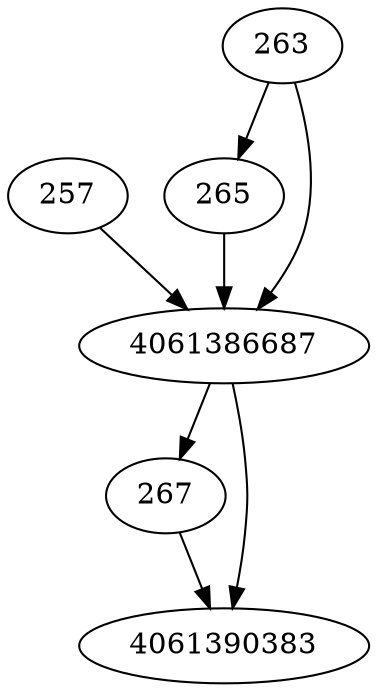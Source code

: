 strict digraph  {
257;
263;
265;
267;
4061390383;
4061386687;
257 -> 4061386687;
263 -> 265;
263 -> 4061386687;
265 -> 4061386687;
267 -> 4061390383;
4061386687 -> 4061390383;
4061386687 -> 267;
}
